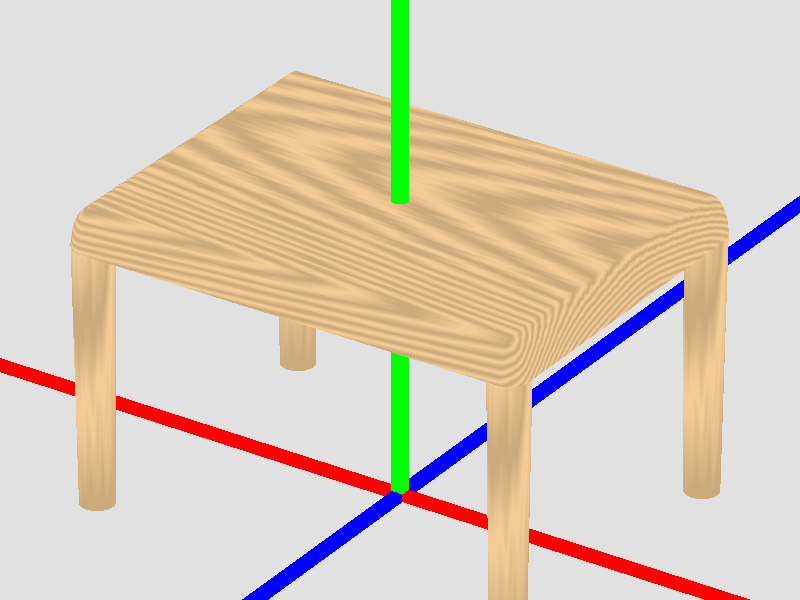 #include "shapes.inc"		// 基本形状の組み込み
#include "colors.inc"		// 色名の組み込み
#include "textures.inc"		// 様々なテクスチャの組み込み
#include "woods.inc"		// 木目テクスチャの組み込み

global_settings { charset utf8 }	// 日本語用の設定

// ---- パーツ定義 -----------------------------------------------------

// 脚のパーツ定義
// （同じ形を複数個使うので，定義しておくと効率的）
#declare Leg = intersection {
	object { Cone_Y scale <0.05, 2.0, 0.05> translate 2.0*y }
	object { Disk_Y scale 0.65*y }
	translate -0.65*y
	scale -1*y
  texture { DMFWood4 scale 0.3 rotate 91*x }
}

// 天板の端部のパーツ定義
// （同じ形を複数個使うので，定義しておくと効率的）
#declare Edge_X = object { Disk_X scale <0.55, 0.10, 0.05> }	// 前後
#declare Edge_Z = object { Disk_Z scale <0.05, 0.10, 0.4> }	// 左右
#declare Corner = object { Sphere scale <0.05, 0.1, 0.05> }	// 角

// 天板のパーツ定義
// （一枚だけしか使わないけど，全体の組み立てが分かり易くなるので，
// Table とは別に定義しておく）
#declare Top = intersection {
	merge {
		object { Cube scale <0.55, 0.10, 0.4> }	// 本体

		object { Edge_X translate  0.4*z }	// 後端
		object { Edge_X translate -0.4*z }	// 前端
		object { Edge_Z translate  0.55*x }	// 右端
		object { Edge_Z translate -0.55*x }	// 左端

		object { Corner translate < 0.55, 0,  0.4> }	// 右後角
		object { Corner translate < 0.55, 0, -0.4> }	// 右前角
		object { Corner translate <-0.55, 0,  0.4> }	// 左後角
		object { Corner translate <-0.55, 0, -0.4> }	// 左前角
	}
	object { Cube translate 1*y }			// 上半分にスライス
  texture {DMFWood4 scale 0.3 rotate 92*y rotate 2*z translate <0.0, -0.65, 0.1>
  }
  finish { specular 0.8
           reflection 0.3
           }

}

// テーブルの定義
// （すべての部品を事前に定義しておいたので，コードが短く分かり易いよね？）
#declare Table = merge {
	object { Top translate 0.65*y }			// 天板

	object { Leg translate < 0.55, 0.0,  0.4> }	// 脚
	object { Leg translate < 0.55, 0.0, -0.4> }
	object { Leg translate <-0.55, 0.0,  0.4> }
	object { Leg translate <-0.55, 0.0, -0.4> }
}

/* #declare cup = difference {
    object { Disk_Y scale 0.4 translate 2*y }
    object { Disk_Y scale 0.3 translate 3*y }
    pigment {color white }
} */

// ---- シーン ---------------------------------------------------------

// テーブルの配置
object { Table }
//object { cup }
// 床
object { Plane_XZ pigment { color Gray } }

// 座標軸
merge {
	object { Cylinder_X scale 0.02 pigment { color Red } }		// x軸
	object { Cylinder_Y scale 0.02 pigment { color Green } }	// y軸
	object { Cylinder_Z scale 0.02 pigment { color Blue } }		// z軸
}

// 背景
background { color LightBlue }

// 照明
light_source {
	<10, 15, -20>			// 照明の位置
	color White*2.0			// 照明光の色
	parallel point_at <0, 0, 0>	// 照射先の位置
}

// カメラ
camera{
	location <10.0, 10.0, -15.0>	// カメラの位置
	look_at	<0.0, 0.50, 0.0>	// 注目先の位置
	angle 5				// カメラの視野角
}

